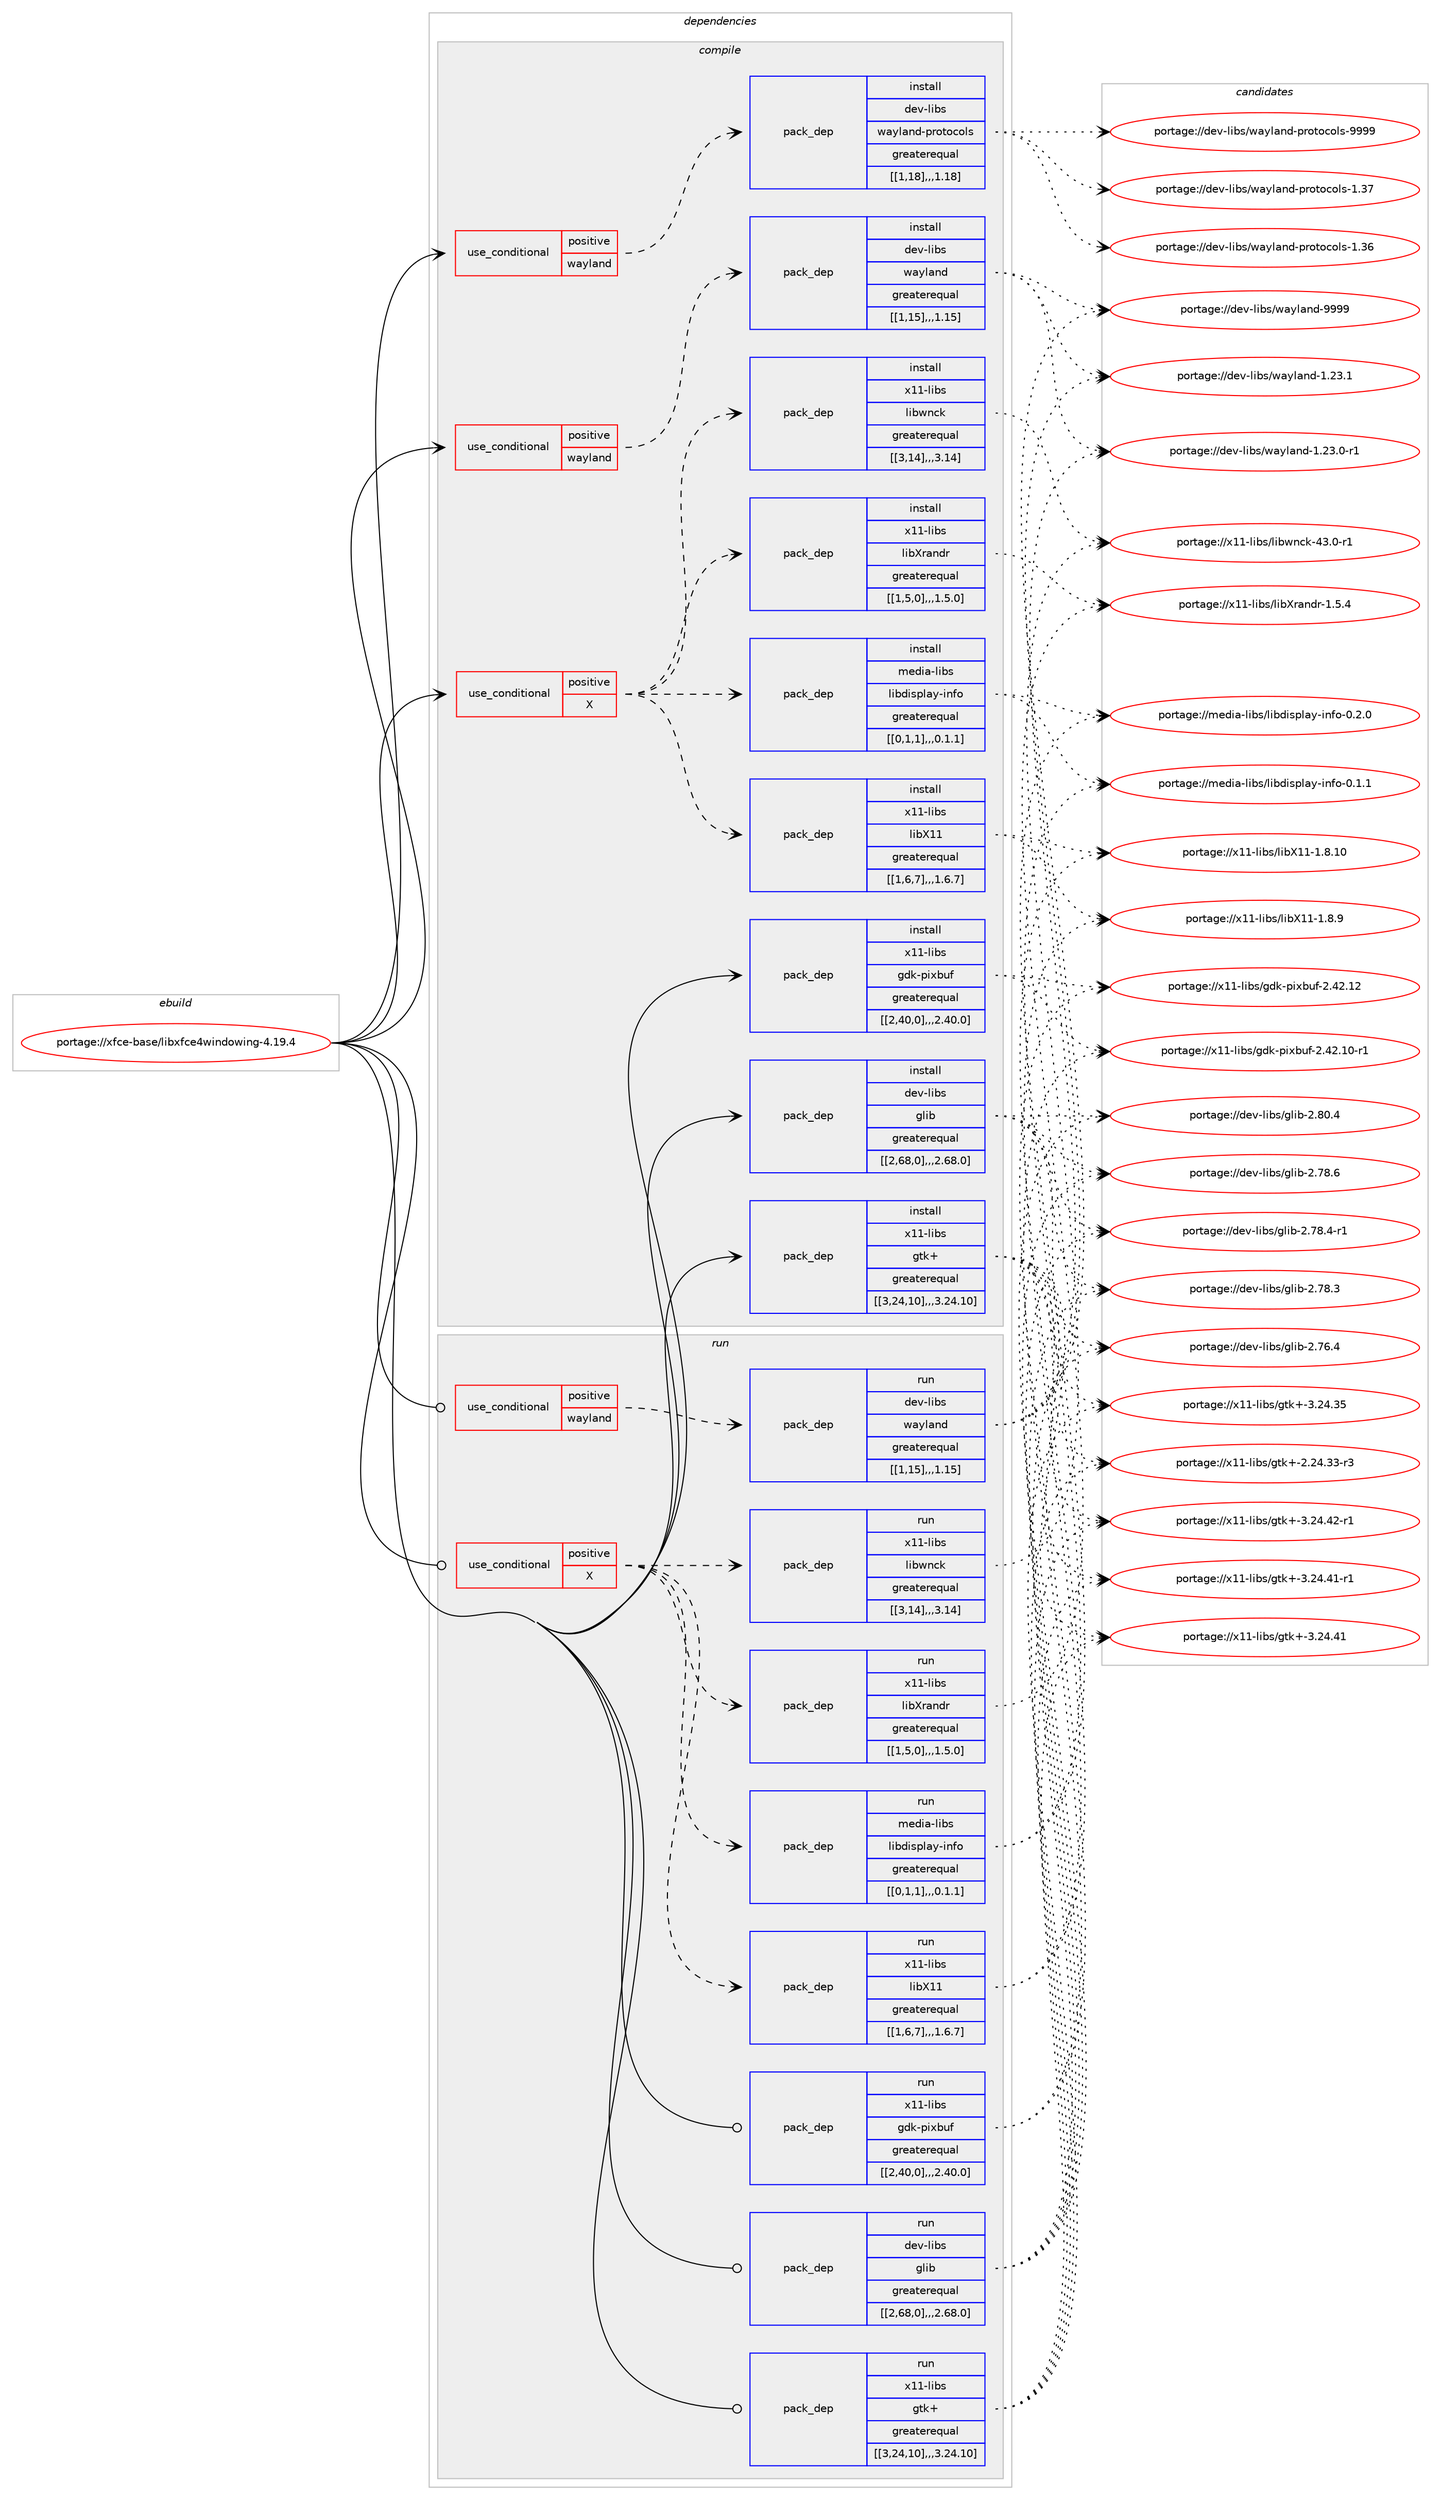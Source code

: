 digraph prolog {

# *************
# Graph options
# *************

newrank=true;
concentrate=true;
compound=true;
graph [rankdir=LR,fontname=Helvetica,fontsize=10,ranksep=1.5];#, ranksep=2.5, nodesep=0.2];
edge  [arrowhead=vee];
node  [fontname=Helvetica,fontsize=10];

# **********
# The ebuild
# **********

subgraph cluster_leftcol {
color=gray;
label=<<i>ebuild</i>>;
id [label="portage://xfce-base/libxfce4windowing-4.19.4", color=red, width=4, href="../xfce-base/libxfce4windowing-4.19.4.svg"];
}

# ****************
# The dependencies
# ****************

subgraph cluster_midcol {
color=gray;
label=<<i>dependencies</i>>;
subgraph cluster_compile {
fillcolor="#eeeeee";
style=filled;
label=<<i>compile</i>>;
subgraph cond129656 {
dependency486343 [label=<<TABLE BORDER="0" CELLBORDER="1" CELLSPACING="0" CELLPADDING="4"><TR><TD ROWSPAN="3" CELLPADDING="10">use_conditional</TD></TR><TR><TD>positive</TD></TR><TR><TD>X</TD></TR></TABLE>>, shape=none, color=red];
subgraph pack353215 {
dependency486344 [label=<<TABLE BORDER="0" CELLBORDER="1" CELLSPACING="0" CELLPADDING="4" WIDTH="220"><TR><TD ROWSPAN="6" CELLPADDING="30">pack_dep</TD></TR><TR><TD WIDTH="110">install</TD></TR><TR><TD>media-libs</TD></TR><TR><TD>libdisplay-info</TD></TR><TR><TD>greaterequal</TD></TR><TR><TD>[[0,1,1],,,0.1.1]</TD></TR></TABLE>>, shape=none, color=blue];
}
dependency486343:e -> dependency486344:w [weight=20,style="dashed",arrowhead="vee"];
subgraph pack353216 {
dependency486345 [label=<<TABLE BORDER="0" CELLBORDER="1" CELLSPACING="0" CELLPADDING="4" WIDTH="220"><TR><TD ROWSPAN="6" CELLPADDING="30">pack_dep</TD></TR><TR><TD WIDTH="110">install</TD></TR><TR><TD>x11-libs</TD></TR><TR><TD>libX11</TD></TR><TR><TD>greaterequal</TD></TR><TR><TD>[[1,6,7],,,1.6.7]</TD></TR></TABLE>>, shape=none, color=blue];
}
dependency486343:e -> dependency486345:w [weight=20,style="dashed",arrowhead="vee"];
subgraph pack353217 {
dependency486346 [label=<<TABLE BORDER="0" CELLBORDER="1" CELLSPACING="0" CELLPADDING="4" WIDTH="220"><TR><TD ROWSPAN="6" CELLPADDING="30">pack_dep</TD></TR><TR><TD WIDTH="110">install</TD></TR><TR><TD>x11-libs</TD></TR><TR><TD>libXrandr</TD></TR><TR><TD>greaterequal</TD></TR><TR><TD>[[1,5,0],,,1.5.0]</TD></TR></TABLE>>, shape=none, color=blue];
}
dependency486343:e -> dependency486346:w [weight=20,style="dashed",arrowhead="vee"];
subgraph pack353218 {
dependency486347 [label=<<TABLE BORDER="0" CELLBORDER="1" CELLSPACING="0" CELLPADDING="4" WIDTH="220"><TR><TD ROWSPAN="6" CELLPADDING="30">pack_dep</TD></TR><TR><TD WIDTH="110">install</TD></TR><TR><TD>x11-libs</TD></TR><TR><TD>libwnck</TD></TR><TR><TD>greaterequal</TD></TR><TR><TD>[[3,14],,,3.14]</TD></TR></TABLE>>, shape=none, color=blue];
}
dependency486343:e -> dependency486347:w [weight=20,style="dashed",arrowhead="vee"];
}
id:e -> dependency486343:w [weight=20,style="solid",arrowhead="vee"];
subgraph cond129657 {
dependency486348 [label=<<TABLE BORDER="0" CELLBORDER="1" CELLSPACING="0" CELLPADDING="4"><TR><TD ROWSPAN="3" CELLPADDING="10">use_conditional</TD></TR><TR><TD>positive</TD></TR><TR><TD>wayland</TD></TR></TABLE>>, shape=none, color=red];
subgraph pack353219 {
dependency486349 [label=<<TABLE BORDER="0" CELLBORDER="1" CELLSPACING="0" CELLPADDING="4" WIDTH="220"><TR><TD ROWSPAN="6" CELLPADDING="30">pack_dep</TD></TR><TR><TD WIDTH="110">install</TD></TR><TR><TD>dev-libs</TD></TR><TR><TD>wayland</TD></TR><TR><TD>greaterequal</TD></TR><TR><TD>[[1,15],,,1.15]</TD></TR></TABLE>>, shape=none, color=blue];
}
dependency486348:e -> dependency486349:w [weight=20,style="dashed",arrowhead="vee"];
}
id:e -> dependency486348:w [weight=20,style="solid",arrowhead="vee"];
subgraph cond129658 {
dependency486350 [label=<<TABLE BORDER="0" CELLBORDER="1" CELLSPACING="0" CELLPADDING="4"><TR><TD ROWSPAN="3" CELLPADDING="10">use_conditional</TD></TR><TR><TD>positive</TD></TR><TR><TD>wayland</TD></TR></TABLE>>, shape=none, color=red];
subgraph pack353220 {
dependency486351 [label=<<TABLE BORDER="0" CELLBORDER="1" CELLSPACING="0" CELLPADDING="4" WIDTH="220"><TR><TD ROWSPAN="6" CELLPADDING="30">pack_dep</TD></TR><TR><TD WIDTH="110">install</TD></TR><TR><TD>dev-libs</TD></TR><TR><TD>wayland-protocols</TD></TR><TR><TD>greaterequal</TD></TR><TR><TD>[[1,18],,,1.18]</TD></TR></TABLE>>, shape=none, color=blue];
}
dependency486350:e -> dependency486351:w [weight=20,style="dashed",arrowhead="vee"];
}
id:e -> dependency486350:w [weight=20,style="solid",arrowhead="vee"];
subgraph pack353221 {
dependency486352 [label=<<TABLE BORDER="0" CELLBORDER="1" CELLSPACING="0" CELLPADDING="4" WIDTH="220"><TR><TD ROWSPAN="6" CELLPADDING="30">pack_dep</TD></TR><TR><TD WIDTH="110">install</TD></TR><TR><TD>dev-libs</TD></TR><TR><TD>glib</TD></TR><TR><TD>greaterequal</TD></TR><TR><TD>[[2,68,0],,,2.68.0]</TD></TR></TABLE>>, shape=none, color=blue];
}
id:e -> dependency486352:w [weight=20,style="solid",arrowhead="vee"];
subgraph pack353222 {
dependency486353 [label=<<TABLE BORDER="0" CELLBORDER="1" CELLSPACING="0" CELLPADDING="4" WIDTH="220"><TR><TD ROWSPAN="6" CELLPADDING="30">pack_dep</TD></TR><TR><TD WIDTH="110">install</TD></TR><TR><TD>x11-libs</TD></TR><TR><TD>gdk-pixbuf</TD></TR><TR><TD>greaterequal</TD></TR><TR><TD>[[2,40,0],,,2.40.0]</TD></TR></TABLE>>, shape=none, color=blue];
}
id:e -> dependency486353:w [weight=20,style="solid",arrowhead="vee"];
subgraph pack353223 {
dependency486354 [label=<<TABLE BORDER="0" CELLBORDER="1" CELLSPACING="0" CELLPADDING="4" WIDTH="220"><TR><TD ROWSPAN="6" CELLPADDING="30">pack_dep</TD></TR><TR><TD WIDTH="110">install</TD></TR><TR><TD>x11-libs</TD></TR><TR><TD>gtk+</TD></TR><TR><TD>greaterequal</TD></TR><TR><TD>[[3,24,10],,,3.24.10]</TD></TR></TABLE>>, shape=none, color=blue];
}
id:e -> dependency486354:w [weight=20,style="solid",arrowhead="vee"];
}
subgraph cluster_compileandrun {
fillcolor="#eeeeee";
style=filled;
label=<<i>compile and run</i>>;
}
subgraph cluster_run {
fillcolor="#eeeeee";
style=filled;
label=<<i>run</i>>;
subgraph cond129659 {
dependency486355 [label=<<TABLE BORDER="0" CELLBORDER="1" CELLSPACING="0" CELLPADDING="4"><TR><TD ROWSPAN="3" CELLPADDING="10">use_conditional</TD></TR><TR><TD>positive</TD></TR><TR><TD>X</TD></TR></TABLE>>, shape=none, color=red];
subgraph pack353224 {
dependency486356 [label=<<TABLE BORDER="0" CELLBORDER="1" CELLSPACING="0" CELLPADDING="4" WIDTH="220"><TR><TD ROWSPAN="6" CELLPADDING="30">pack_dep</TD></TR><TR><TD WIDTH="110">run</TD></TR><TR><TD>media-libs</TD></TR><TR><TD>libdisplay-info</TD></TR><TR><TD>greaterequal</TD></TR><TR><TD>[[0,1,1],,,0.1.1]</TD></TR></TABLE>>, shape=none, color=blue];
}
dependency486355:e -> dependency486356:w [weight=20,style="dashed",arrowhead="vee"];
subgraph pack353225 {
dependency486357 [label=<<TABLE BORDER="0" CELLBORDER="1" CELLSPACING="0" CELLPADDING="4" WIDTH="220"><TR><TD ROWSPAN="6" CELLPADDING="30">pack_dep</TD></TR><TR><TD WIDTH="110">run</TD></TR><TR><TD>x11-libs</TD></TR><TR><TD>libX11</TD></TR><TR><TD>greaterequal</TD></TR><TR><TD>[[1,6,7],,,1.6.7]</TD></TR></TABLE>>, shape=none, color=blue];
}
dependency486355:e -> dependency486357:w [weight=20,style="dashed",arrowhead="vee"];
subgraph pack353226 {
dependency486358 [label=<<TABLE BORDER="0" CELLBORDER="1" CELLSPACING="0" CELLPADDING="4" WIDTH="220"><TR><TD ROWSPAN="6" CELLPADDING="30">pack_dep</TD></TR><TR><TD WIDTH="110">run</TD></TR><TR><TD>x11-libs</TD></TR><TR><TD>libXrandr</TD></TR><TR><TD>greaterequal</TD></TR><TR><TD>[[1,5,0],,,1.5.0]</TD></TR></TABLE>>, shape=none, color=blue];
}
dependency486355:e -> dependency486358:w [weight=20,style="dashed",arrowhead="vee"];
subgraph pack353227 {
dependency486359 [label=<<TABLE BORDER="0" CELLBORDER="1" CELLSPACING="0" CELLPADDING="4" WIDTH="220"><TR><TD ROWSPAN="6" CELLPADDING="30">pack_dep</TD></TR><TR><TD WIDTH="110">run</TD></TR><TR><TD>x11-libs</TD></TR><TR><TD>libwnck</TD></TR><TR><TD>greaterequal</TD></TR><TR><TD>[[3,14],,,3.14]</TD></TR></TABLE>>, shape=none, color=blue];
}
dependency486355:e -> dependency486359:w [weight=20,style="dashed",arrowhead="vee"];
}
id:e -> dependency486355:w [weight=20,style="solid",arrowhead="odot"];
subgraph cond129660 {
dependency486360 [label=<<TABLE BORDER="0" CELLBORDER="1" CELLSPACING="0" CELLPADDING="4"><TR><TD ROWSPAN="3" CELLPADDING="10">use_conditional</TD></TR><TR><TD>positive</TD></TR><TR><TD>wayland</TD></TR></TABLE>>, shape=none, color=red];
subgraph pack353228 {
dependency486361 [label=<<TABLE BORDER="0" CELLBORDER="1" CELLSPACING="0" CELLPADDING="4" WIDTH="220"><TR><TD ROWSPAN="6" CELLPADDING="30">pack_dep</TD></TR><TR><TD WIDTH="110">run</TD></TR><TR><TD>dev-libs</TD></TR><TR><TD>wayland</TD></TR><TR><TD>greaterequal</TD></TR><TR><TD>[[1,15],,,1.15]</TD></TR></TABLE>>, shape=none, color=blue];
}
dependency486360:e -> dependency486361:w [weight=20,style="dashed",arrowhead="vee"];
}
id:e -> dependency486360:w [weight=20,style="solid",arrowhead="odot"];
subgraph pack353229 {
dependency486362 [label=<<TABLE BORDER="0" CELLBORDER="1" CELLSPACING="0" CELLPADDING="4" WIDTH="220"><TR><TD ROWSPAN="6" CELLPADDING="30">pack_dep</TD></TR><TR><TD WIDTH="110">run</TD></TR><TR><TD>dev-libs</TD></TR><TR><TD>glib</TD></TR><TR><TD>greaterequal</TD></TR><TR><TD>[[2,68,0],,,2.68.0]</TD></TR></TABLE>>, shape=none, color=blue];
}
id:e -> dependency486362:w [weight=20,style="solid",arrowhead="odot"];
subgraph pack353230 {
dependency486363 [label=<<TABLE BORDER="0" CELLBORDER="1" CELLSPACING="0" CELLPADDING="4" WIDTH="220"><TR><TD ROWSPAN="6" CELLPADDING="30">pack_dep</TD></TR><TR><TD WIDTH="110">run</TD></TR><TR><TD>x11-libs</TD></TR><TR><TD>gdk-pixbuf</TD></TR><TR><TD>greaterequal</TD></TR><TR><TD>[[2,40,0],,,2.40.0]</TD></TR></TABLE>>, shape=none, color=blue];
}
id:e -> dependency486363:w [weight=20,style="solid",arrowhead="odot"];
subgraph pack353231 {
dependency486364 [label=<<TABLE BORDER="0" CELLBORDER="1" CELLSPACING="0" CELLPADDING="4" WIDTH="220"><TR><TD ROWSPAN="6" CELLPADDING="30">pack_dep</TD></TR><TR><TD WIDTH="110">run</TD></TR><TR><TD>x11-libs</TD></TR><TR><TD>gtk+</TD></TR><TR><TD>greaterequal</TD></TR><TR><TD>[[3,24,10],,,3.24.10]</TD></TR></TABLE>>, shape=none, color=blue];
}
id:e -> dependency486364:w [weight=20,style="solid",arrowhead="odot"];
}
}

# **************
# The candidates
# **************

subgraph cluster_choices {
rank=same;
color=gray;
label=<<i>candidates</i>>;

subgraph choice353215 {
color=black;
nodesep=1;
choice10910110010597451081059811547108105981001051151121089712145105110102111454846504648 [label="portage://media-libs/libdisplay-info-0.2.0", color=red, width=4,href="../media-libs/libdisplay-info-0.2.0.svg"];
choice10910110010597451081059811547108105981001051151121089712145105110102111454846494649 [label="portage://media-libs/libdisplay-info-0.1.1", color=red, width=4,href="../media-libs/libdisplay-info-0.1.1.svg"];
dependency486344:e -> choice10910110010597451081059811547108105981001051151121089712145105110102111454846504648:w [style=dotted,weight="100"];
dependency486344:e -> choice10910110010597451081059811547108105981001051151121089712145105110102111454846494649:w [style=dotted,weight="100"];
}
subgraph choice353216 {
color=black;
nodesep=1;
choice12049494510810598115471081059888494945494656464948 [label="portage://x11-libs/libX11-1.8.10", color=red, width=4,href="../x11-libs/libX11-1.8.10.svg"];
choice120494945108105981154710810598884949454946564657 [label="portage://x11-libs/libX11-1.8.9", color=red, width=4,href="../x11-libs/libX11-1.8.9.svg"];
dependency486345:e -> choice12049494510810598115471081059888494945494656464948:w [style=dotted,weight="100"];
dependency486345:e -> choice120494945108105981154710810598884949454946564657:w [style=dotted,weight="100"];
}
subgraph choice353217 {
color=black;
nodesep=1;
choice1204949451081059811547108105988811497110100114454946534652 [label="portage://x11-libs/libXrandr-1.5.4", color=red, width=4,href="../x11-libs/libXrandr-1.5.4.svg"];
dependency486346:e -> choice1204949451081059811547108105988811497110100114454946534652:w [style=dotted,weight="100"];
}
subgraph choice353218 {
color=black;
nodesep=1;
choice1204949451081059811547108105981191109910745525146484511449 [label="portage://x11-libs/libwnck-43.0-r1", color=red, width=4,href="../x11-libs/libwnck-43.0-r1.svg"];
dependency486347:e -> choice1204949451081059811547108105981191109910745525146484511449:w [style=dotted,weight="100"];
}
subgraph choice353219 {
color=black;
nodesep=1;
choice10010111845108105981154711997121108971101004557575757 [label="portage://dev-libs/wayland-9999", color=red, width=4,href="../dev-libs/wayland-9999.svg"];
choice100101118451081059811547119971211089711010045494650514649 [label="portage://dev-libs/wayland-1.23.1", color=red, width=4,href="../dev-libs/wayland-1.23.1.svg"];
choice1001011184510810598115471199712110897110100454946505146484511449 [label="portage://dev-libs/wayland-1.23.0-r1", color=red, width=4,href="../dev-libs/wayland-1.23.0-r1.svg"];
dependency486349:e -> choice10010111845108105981154711997121108971101004557575757:w [style=dotted,weight="100"];
dependency486349:e -> choice100101118451081059811547119971211089711010045494650514649:w [style=dotted,weight="100"];
dependency486349:e -> choice1001011184510810598115471199712110897110100454946505146484511449:w [style=dotted,weight="100"];
}
subgraph choice353220 {
color=black;
nodesep=1;
choice100101118451081059811547119971211089711010045112114111116111991111081154557575757 [label="portage://dev-libs/wayland-protocols-9999", color=red, width=4,href="../dev-libs/wayland-protocols-9999.svg"];
choice100101118451081059811547119971211089711010045112114111116111991111081154549465155 [label="portage://dev-libs/wayland-protocols-1.37", color=red, width=4,href="../dev-libs/wayland-protocols-1.37.svg"];
choice100101118451081059811547119971211089711010045112114111116111991111081154549465154 [label="portage://dev-libs/wayland-protocols-1.36", color=red, width=4,href="../dev-libs/wayland-protocols-1.36.svg"];
dependency486351:e -> choice100101118451081059811547119971211089711010045112114111116111991111081154557575757:w [style=dotted,weight="100"];
dependency486351:e -> choice100101118451081059811547119971211089711010045112114111116111991111081154549465155:w [style=dotted,weight="100"];
dependency486351:e -> choice100101118451081059811547119971211089711010045112114111116111991111081154549465154:w [style=dotted,weight="100"];
}
subgraph choice353221 {
color=black;
nodesep=1;
choice1001011184510810598115471031081059845504656484652 [label="portage://dev-libs/glib-2.80.4", color=red, width=4,href="../dev-libs/glib-2.80.4.svg"];
choice1001011184510810598115471031081059845504655564654 [label="portage://dev-libs/glib-2.78.6", color=red, width=4,href="../dev-libs/glib-2.78.6.svg"];
choice10010111845108105981154710310810598455046555646524511449 [label="portage://dev-libs/glib-2.78.4-r1", color=red, width=4,href="../dev-libs/glib-2.78.4-r1.svg"];
choice1001011184510810598115471031081059845504655564651 [label="portage://dev-libs/glib-2.78.3", color=red, width=4,href="../dev-libs/glib-2.78.3.svg"];
choice1001011184510810598115471031081059845504655544652 [label="portage://dev-libs/glib-2.76.4", color=red, width=4,href="../dev-libs/glib-2.76.4.svg"];
dependency486352:e -> choice1001011184510810598115471031081059845504656484652:w [style=dotted,weight="100"];
dependency486352:e -> choice1001011184510810598115471031081059845504655564654:w [style=dotted,weight="100"];
dependency486352:e -> choice10010111845108105981154710310810598455046555646524511449:w [style=dotted,weight="100"];
dependency486352:e -> choice1001011184510810598115471031081059845504655564651:w [style=dotted,weight="100"];
dependency486352:e -> choice1001011184510810598115471031081059845504655544652:w [style=dotted,weight="100"];
}
subgraph choice353222 {
color=black;
nodesep=1;
choice120494945108105981154710310010745112105120981171024550465250464950 [label="portage://x11-libs/gdk-pixbuf-2.42.12", color=red, width=4,href="../x11-libs/gdk-pixbuf-2.42.12.svg"];
choice1204949451081059811547103100107451121051209811710245504652504649484511449 [label="portage://x11-libs/gdk-pixbuf-2.42.10-r1", color=red, width=4,href="../x11-libs/gdk-pixbuf-2.42.10-r1.svg"];
dependency486353:e -> choice120494945108105981154710310010745112105120981171024550465250464950:w [style=dotted,weight="100"];
dependency486353:e -> choice1204949451081059811547103100107451121051209811710245504652504649484511449:w [style=dotted,weight="100"];
}
subgraph choice353223 {
color=black;
nodesep=1;
choice12049494510810598115471031161074345514650524652504511449 [label="portage://x11-libs/gtk+-3.24.42-r1", color=red, width=4,href="../x11-libs/gtk+-3.24.42-r1.svg"];
choice12049494510810598115471031161074345514650524652494511449 [label="portage://x11-libs/gtk+-3.24.41-r1", color=red, width=4,href="../x11-libs/gtk+-3.24.41-r1.svg"];
choice1204949451081059811547103116107434551465052465249 [label="portage://x11-libs/gtk+-3.24.41", color=red, width=4,href="../x11-libs/gtk+-3.24.41.svg"];
choice1204949451081059811547103116107434551465052465153 [label="portage://x11-libs/gtk+-3.24.35", color=red, width=4,href="../x11-libs/gtk+-3.24.35.svg"];
choice12049494510810598115471031161074345504650524651514511451 [label="portage://x11-libs/gtk+-2.24.33-r3", color=red, width=4,href="../x11-libs/gtk+-2.24.33-r3.svg"];
dependency486354:e -> choice12049494510810598115471031161074345514650524652504511449:w [style=dotted,weight="100"];
dependency486354:e -> choice12049494510810598115471031161074345514650524652494511449:w [style=dotted,weight="100"];
dependency486354:e -> choice1204949451081059811547103116107434551465052465249:w [style=dotted,weight="100"];
dependency486354:e -> choice1204949451081059811547103116107434551465052465153:w [style=dotted,weight="100"];
dependency486354:e -> choice12049494510810598115471031161074345504650524651514511451:w [style=dotted,weight="100"];
}
subgraph choice353224 {
color=black;
nodesep=1;
choice10910110010597451081059811547108105981001051151121089712145105110102111454846504648 [label="portage://media-libs/libdisplay-info-0.2.0", color=red, width=4,href="../media-libs/libdisplay-info-0.2.0.svg"];
choice10910110010597451081059811547108105981001051151121089712145105110102111454846494649 [label="portage://media-libs/libdisplay-info-0.1.1", color=red, width=4,href="../media-libs/libdisplay-info-0.1.1.svg"];
dependency486356:e -> choice10910110010597451081059811547108105981001051151121089712145105110102111454846504648:w [style=dotted,weight="100"];
dependency486356:e -> choice10910110010597451081059811547108105981001051151121089712145105110102111454846494649:w [style=dotted,weight="100"];
}
subgraph choice353225 {
color=black;
nodesep=1;
choice12049494510810598115471081059888494945494656464948 [label="portage://x11-libs/libX11-1.8.10", color=red, width=4,href="../x11-libs/libX11-1.8.10.svg"];
choice120494945108105981154710810598884949454946564657 [label="portage://x11-libs/libX11-1.8.9", color=red, width=4,href="../x11-libs/libX11-1.8.9.svg"];
dependency486357:e -> choice12049494510810598115471081059888494945494656464948:w [style=dotted,weight="100"];
dependency486357:e -> choice120494945108105981154710810598884949454946564657:w [style=dotted,weight="100"];
}
subgraph choice353226 {
color=black;
nodesep=1;
choice1204949451081059811547108105988811497110100114454946534652 [label="portage://x11-libs/libXrandr-1.5.4", color=red, width=4,href="../x11-libs/libXrandr-1.5.4.svg"];
dependency486358:e -> choice1204949451081059811547108105988811497110100114454946534652:w [style=dotted,weight="100"];
}
subgraph choice353227 {
color=black;
nodesep=1;
choice1204949451081059811547108105981191109910745525146484511449 [label="portage://x11-libs/libwnck-43.0-r1", color=red, width=4,href="../x11-libs/libwnck-43.0-r1.svg"];
dependency486359:e -> choice1204949451081059811547108105981191109910745525146484511449:w [style=dotted,weight="100"];
}
subgraph choice353228 {
color=black;
nodesep=1;
choice10010111845108105981154711997121108971101004557575757 [label="portage://dev-libs/wayland-9999", color=red, width=4,href="../dev-libs/wayland-9999.svg"];
choice100101118451081059811547119971211089711010045494650514649 [label="portage://dev-libs/wayland-1.23.1", color=red, width=4,href="../dev-libs/wayland-1.23.1.svg"];
choice1001011184510810598115471199712110897110100454946505146484511449 [label="portage://dev-libs/wayland-1.23.0-r1", color=red, width=4,href="../dev-libs/wayland-1.23.0-r1.svg"];
dependency486361:e -> choice10010111845108105981154711997121108971101004557575757:w [style=dotted,weight="100"];
dependency486361:e -> choice100101118451081059811547119971211089711010045494650514649:w [style=dotted,weight="100"];
dependency486361:e -> choice1001011184510810598115471199712110897110100454946505146484511449:w [style=dotted,weight="100"];
}
subgraph choice353229 {
color=black;
nodesep=1;
choice1001011184510810598115471031081059845504656484652 [label="portage://dev-libs/glib-2.80.4", color=red, width=4,href="../dev-libs/glib-2.80.4.svg"];
choice1001011184510810598115471031081059845504655564654 [label="portage://dev-libs/glib-2.78.6", color=red, width=4,href="../dev-libs/glib-2.78.6.svg"];
choice10010111845108105981154710310810598455046555646524511449 [label="portage://dev-libs/glib-2.78.4-r1", color=red, width=4,href="../dev-libs/glib-2.78.4-r1.svg"];
choice1001011184510810598115471031081059845504655564651 [label="portage://dev-libs/glib-2.78.3", color=red, width=4,href="../dev-libs/glib-2.78.3.svg"];
choice1001011184510810598115471031081059845504655544652 [label="portage://dev-libs/glib-2.76.4", color=red, width=4,href="../dev-libs/glib-2.76.4.svg"];
dependency486362:e -> choice1001011184510810598115471031081059845504656484652:w [style=dotted,weight="100"];
dependency486362:e -> choice1001011184510810598115471031081059845504655564654:w [style=dotted,weight="100"];
dependency486362:e -> choice10010111845108105981154710310810598455046555646524511449:w [style=dotted,weight="100"];
dependency486362:e -> choice1001011184510810598115471031081059845504655564651:w [style=dotted,weight="100"];
dependency486362:e -> choice1001011184510810598115471031081059845504655544652:w [style=dotted,weight="100"];
}
subgraph choice353230 {
color=black;
nodesep=1;
choice120494945108105981154710310010745112105120981171024550465250464950 [label="portage://x11-libs/gdk-pixbuf-2.42.12", color=red, width=4,href="../x11-libs/gdk-pixbuf-2.42.12.svg"];
choice1204949451081059811547103100107451121051209811710245504652504649484511449 [label="portage://x11-libs/gdk-pixbuf-2.42.10-r1", color=red, width=4,href="../x11-libs/gdk-pixbuf-2.42.10-r1.svg"];
dependency486363:e -> choice120494945108105981154710310010745112105120981171024550465250464950:w [style=dotted,weight="100"];
dependency486363:e -> choice1204949451081059811547103100107451121051209811710245504652504649484511449:w [style=dotted,weight="100"];
}
subgraph choice353231 {
color=black;
nodesep=1;
choice12049494510810598115471031161074345514650524652504511449 [label="portage://x11-libs/gtk+-3.24.42-r1", color=red, width=4,href="../x11-libs/gtk+-3.24.42-r1.svg"];
choice12049494510810598115471031161074345514650524652494511449 [label="portage://x11-libs/gtk+-3.24.41-r1", color=red, width=4,href="../x11-libs/gtk+-3.24.41-r1.svg"];
choice1204949451081059811547103116107434551465052465249 [label="portage://x11-libs/gtk+-3.24.41", color=red, width=4,href="../x11-libs/gtk+-3.24.41.svg"];
choice1204949451081059811547103116107434551465052465153 [label="portage://x11-libs/gtk+-3.24.35", color=red, width=4,href="../x11-libs/gtk+-3.24.35.svg"];
choice12049494510810598115471031161074345504650524651514511451 [label="portage://x11-libs/gtk+-2.24.33-r3", color=red, width=4,href="../x11-libs/gtk+-2.24.33-r3.svg"];
dependency486364:e -> choice12049494510810598115471031161074345514650524652504511449:w [style=dotted,weight="100"];
dependency486364:e -> choice12049494510810598115471031161074345514650524652494511449:w [style=dotted,weight="100"];
dependency486364:e -> choice1204949451081059811547103116107434551465052465249:w [style=dotted,weight="100"];
dependency486364:e -> choice1204949451081059811547103116107434551465052465153:w [style=dotted,weight="100"];
dependency486364:e -> choice12049494510810598115471031161074345504650524651514511451:w [style=dotted,weight="100"];
}
}

}
